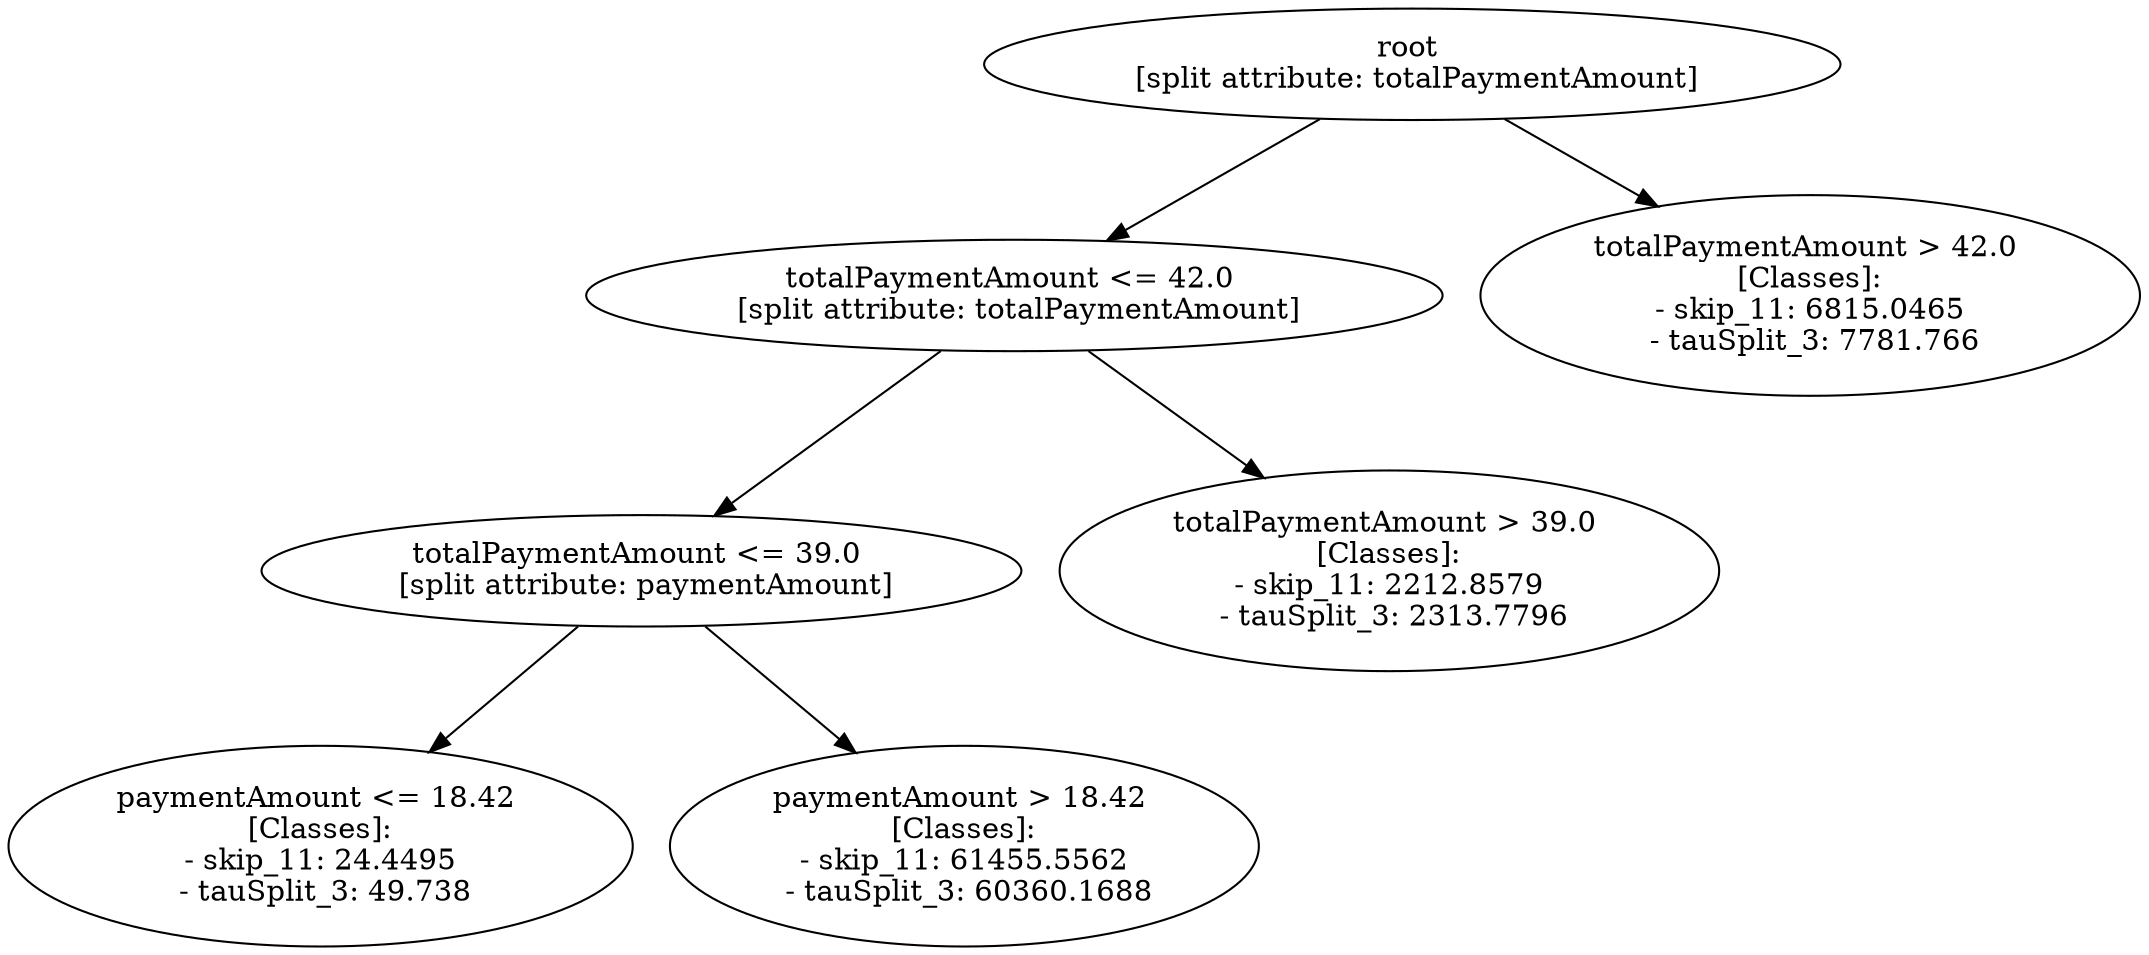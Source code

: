 // Road_Traffic_Fine_Management_Process-p_15-6
digraph "Road_Traffic_Fine_Management_Process-p_15-6" {
	"aa65161c-49de-44e3-a2a2-b69d01d324aa" [label="root 
 [split attribute: totalPaymentAmount]"]
	"2d3142fd-3815-44a1-9f2b-b78a19c16a12" [label="totalPaymentAmount <= 42.0 
 [split attribute: totalPaymentAmount]"]
	"aa65161c-49de-44e3-a2a2-b69d01d324aa" -> "2d3142fd-3815-44a1-9f2b-b78a19c16a12"
	"97a30451-0887-477b-aa23-5d920fa43712" [label="totalPaymentAmount <= 39.0 
 [split attribute: paymentAmount]"]
	"2d3142fd-3815-44a1-9f2b-b78a19c16a12" -> "97a30451-0887-477b-aa23-5d920fa43712"
	"b535b5e3-984c-454b-968f-6b9f70b21098" [label="paymentAmount <= 18.42 
 [Classes]: 
 - skip_11: 24.4495 
 - tauSplit_3: 49.738"]
	"97a30451-0887-477b-aa23-5d920fa43712" -> "b535b5e3-984c-454b-968f-6b9f70b21098"
	"a15d54a6-6cd5-4a00-89a5-75724b4076f0" [label="paymentAmount > 18.42 
 [Classes]: 
 - skip_11: 61455.5562 
 - tauSplit_3: 60360.1688"]
	"97a30451-0887-477b-aa23-5d920fa43712" -> "a15d54a6-6cd5-4a00-89a5-75724b4076f0"
	"54c4c170-e303-4958-9aa2-33a731eacbef" [label="totalPaymentAmount > 39.0 
 [Classes]: 
 - skip_11: 2212.8579 
 - tauSplit_3: 2313.7796"]
	"2d3142fd-3815-44a1-9f2b-b78a19c16a12" -> "54c4c170-e303-4958-9aa2-33a731eacbef"
	"459441c7-8efe-4874-86b9-e3f54659d7d9" [label="totalPaymentAmount > 42.0 
 [Classes]: 
 - skip_11: 6815.0465 
 - tauSplit_3: 7781.766"]
	"aa65161c-49de-44e3-a2a2-b69d01d324aa" -> "459441c7-8efe-4874-86b9-e3f54659d7d9"
}
